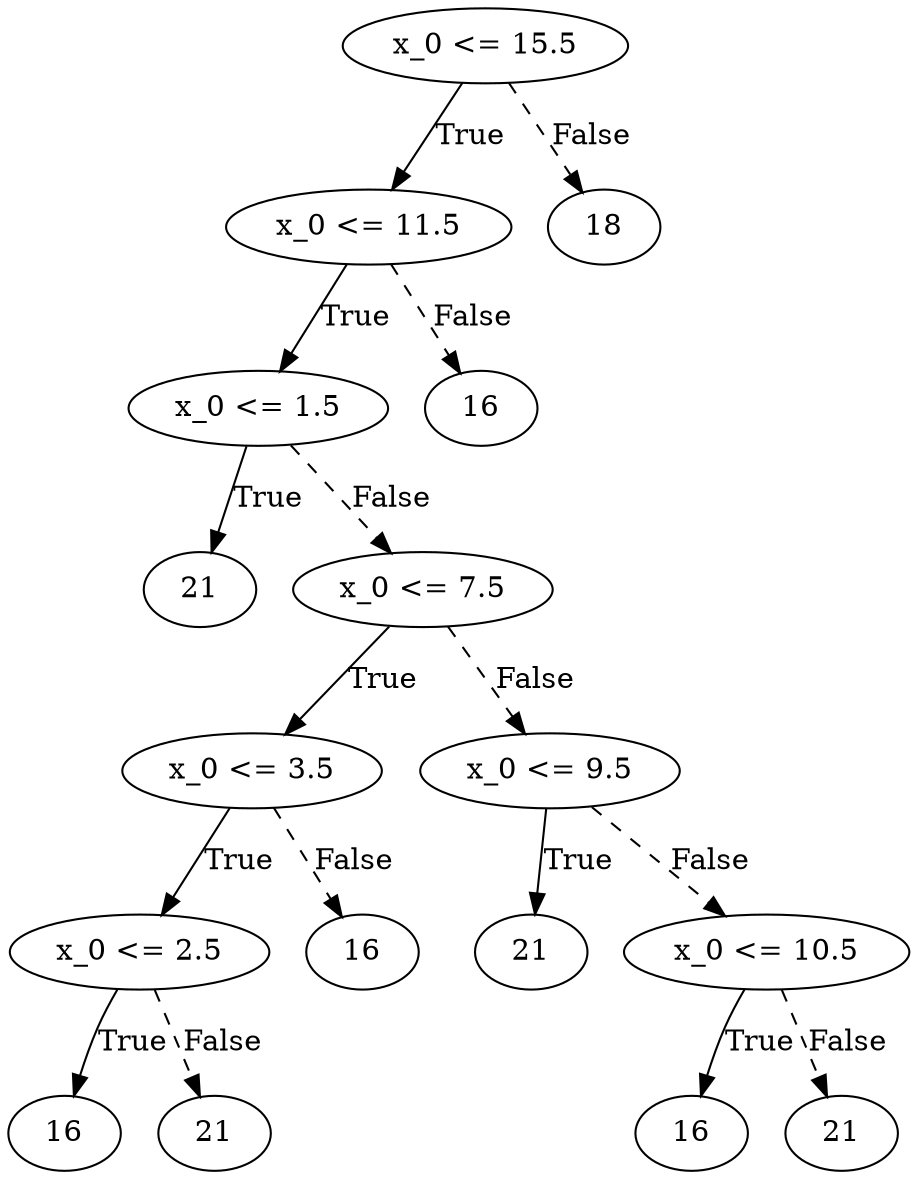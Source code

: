 digraph {
0 [label="x_0 <= 15.5"];
1 [label="x_0 <= 11.5"];
2 [label="x_0 <= 1.5"];
3 [label="21"];
2 -> 3 [label="True"];
4 [label="x_0 <= 7.5"];
5 [label="x_0 <= 3.5"];
6 [label="x_0 <= 2.5"];
7 [label="16"];
6 -> 7 [label="True"];
8 [label="21"];
6 -> 8 [style="dashed", label="False"];
5 -> 6 [label="True"];
9 [label="16"];
5 -> 9 [style="dashed", label="False"];
4 -> 5 [label="True"];
10 [label="x_0 <= 9.5"];
11 [label="21"];
10 -> 11 [label="True"];
12 [label="x_0 <= 10.5"];
13 [label="16"];
12 -> 13 [label="True"];
14 [label="21"];
12 -> 14 [style="dashed", label="False"];
10 -> 12 [style="dashed", label="False"];
4 -> 10 [style="dashed", label="False"];
2 -> 4 [style="dashed", label="False"];
1 -> 2 [label="True"];
15 [label="16"];
1 -> 15 [style="dashed", label="False"];
0 -> 1 [label="True"];
16 [label="18"];
0 -> 16 [style="dashed", label="False"];

}